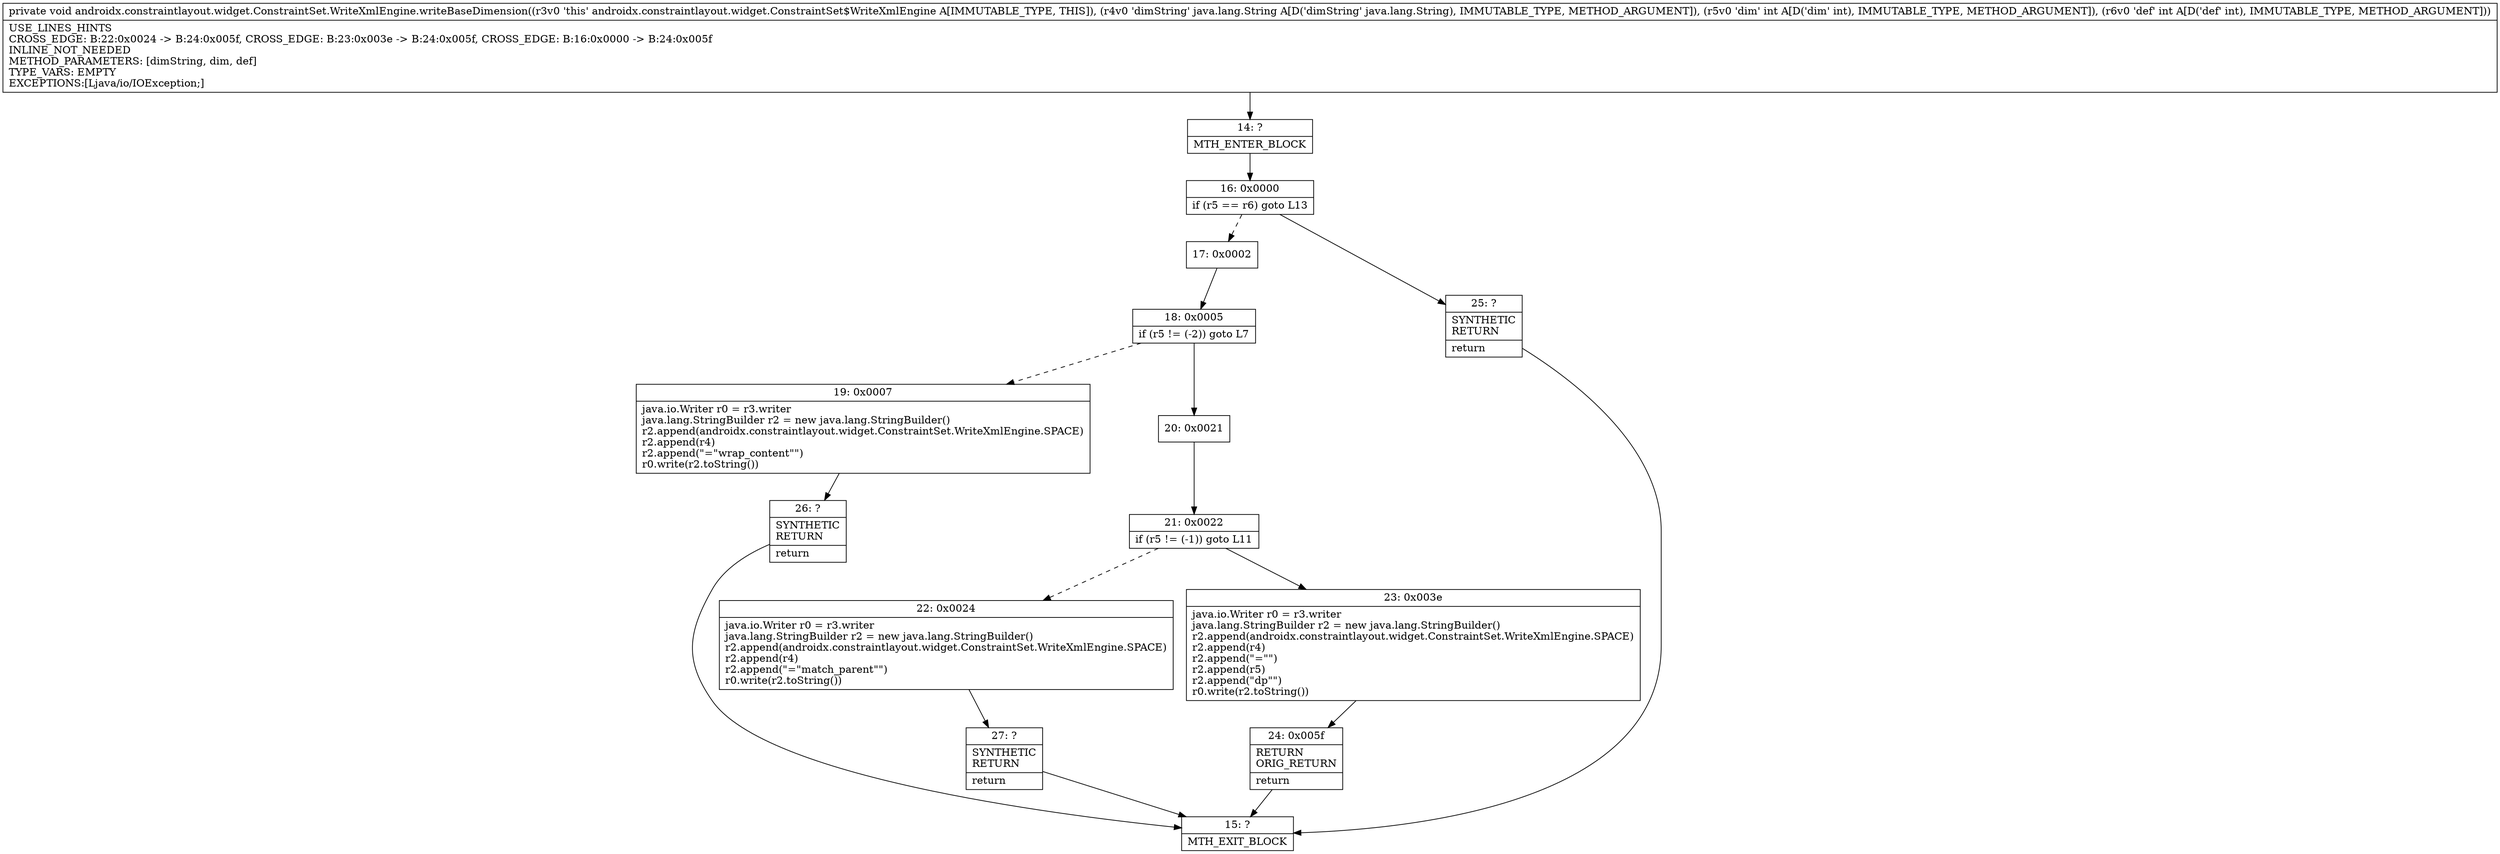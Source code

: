 digraph "CFG forandroidx.constraintlayout.widget.ConstraintSet.WriteXmlEngine.writeBaseDimension(Ljava\/lang\/String;II)V" {
Node_14 [shape=record,label="{14\:\ ?|MTH_ENTER_BLOCK\l}"];
Node_16 [shape=record,label="{16\:\ 0x0000|if (r5 == r6) goto L13\l}"];
Node_17 [shape=record,label="{17\:\ 0x0002}"];
Node_18 [shape=record,label="{18\:\ 0x0005|if (r5 != (\-2)) goto L7\l}"];
Node_19 [shape=record,label="{19\:\ 0x0007|java.io.Writer r0 = r3.writer\ljava.lang.StringBuilder r2 = new java.lang.StringBuilder()\lr2.append(androidx.constraintlayout.widget.ConstraintSet.WriteXmlEngine.SPACE)\lr2.append(r4)\lr2.append(\"=\"wrap_content\"\")\lr0.write(r2.toString())\l}"];
Node_26 [shape=record,label="{26\:\ ?|SYNTHETIC\lRETURN\l|return\l}"];
Node_15 [shape=record,label="{15\:\ ?|MTH_EXIT_BLOCK\l}"];
Node_20 [shape=record,label="{20\:\ 0x0021}"];
Node_21 [shape=record,label="{21\:\ 0x0022|if (r5 != (\-1)) goto L11\l}"];
Node_22 [shape=record,label="{22\:\ 0x0024|java.io.Writer r0 = r3.writer\ljava.lang.StringBuilder r2 = new java.lang.StringBuilder()\lr2.append(androidx.constraintlayout.widget.ConstraintSet.WriteXmlEngine.SPACE)\lr2.append(r4)\lr2.append(\"=\"match_parent\"\")\lr0.write(r2.toString())\l}"];
Node_27 [shape=record,label="{27\:\ ?|SYNTHETIC\lRETURN\l|return\l}"];
Node_23 [shape=record,label="{23\:\ 0x003e|java.io.Writer r0 = r3.writer\ljava.lang.StringBuilder r2 = new java.lang.StringBuilder()\lr2.append(androidx.constraintlayout.widget.ConstraintSet.WriteXmlEngine.SPACE)\lr2.append(r4)\lr2.append(\"=\"\")\lr2.append(r5)\lr2.append(\"dp\"\")\lr0.write(r2.toString())\l}"];
Node_24 [shape=record,label="{24\:\ 0x005f|RETURN\lORIG_RETURN\l|return\l}"];
Node_25 [shape=record,label="{25\:\ ?|SYNTHETIC\lRETURN\l|return\l}"];
MethodNode[shape=record,label="{private void androidx.constraintlayout.widget.ConstraintSet.WriteXmlEngine.writeBaseDimension((r3v0 'this' androidx.constraintlayout.widget.ConstraintSet$WriteXmlEngine A[IMMUTABLE_TYPE, THIS]), (r4v0 'dimString' java.lang.String A[D('dimString' java.lang.String), IMMUTABLE_TYPE, METHOD_ARGUMENT]), (r5v0 'dim' int A[D('dim' int), IMMUTABLE_TYPE, METHOD_ARGUMENT]), (r6v0 'def' int A[D('def' int), IMMUTABLE_TYPE, METHOD_ARGUMENT]))  | USE_LINES_HINTS\lCROSS_EDGE: B:22:0x0024 \-\> B:24:0x005f, CROSS_EDGE: B:23:0x003e \-\> B:24:0x005f, CROSS_EDGE: B:16:0x0000 \-\> B:24:0x005f\lINLINE_NOT_NEEDED\lMETHOD_PARAMETERS: [dimString, dim, def]\lTYPE_VARS: EMPTY\lEXCEPTIONS:[Ljava\/io\/IOException;]\l}"];
MethodNode -> Node_14;Node_14 -> Node_16;
Node_16 -> Node_17[style=dashed];
Node_16 -> Node_25;
Node_17 -> Node_18;
Node_18 -> Node_19[style=dashed];
Node_18 -> Node_20;
Node_19 -> Node_26;
Node_26 -> Node_15;
Node_20 -> Node_21;
Node_21 -> Node_22[style=dashed];
Node_21 -> Node_23;
Node_22 -> Node_27;
Node_27 -> Node_15;
Node_23 -> Node_24;
Node_24 -> Node_15;
Node_25 -> Node_15;
}

